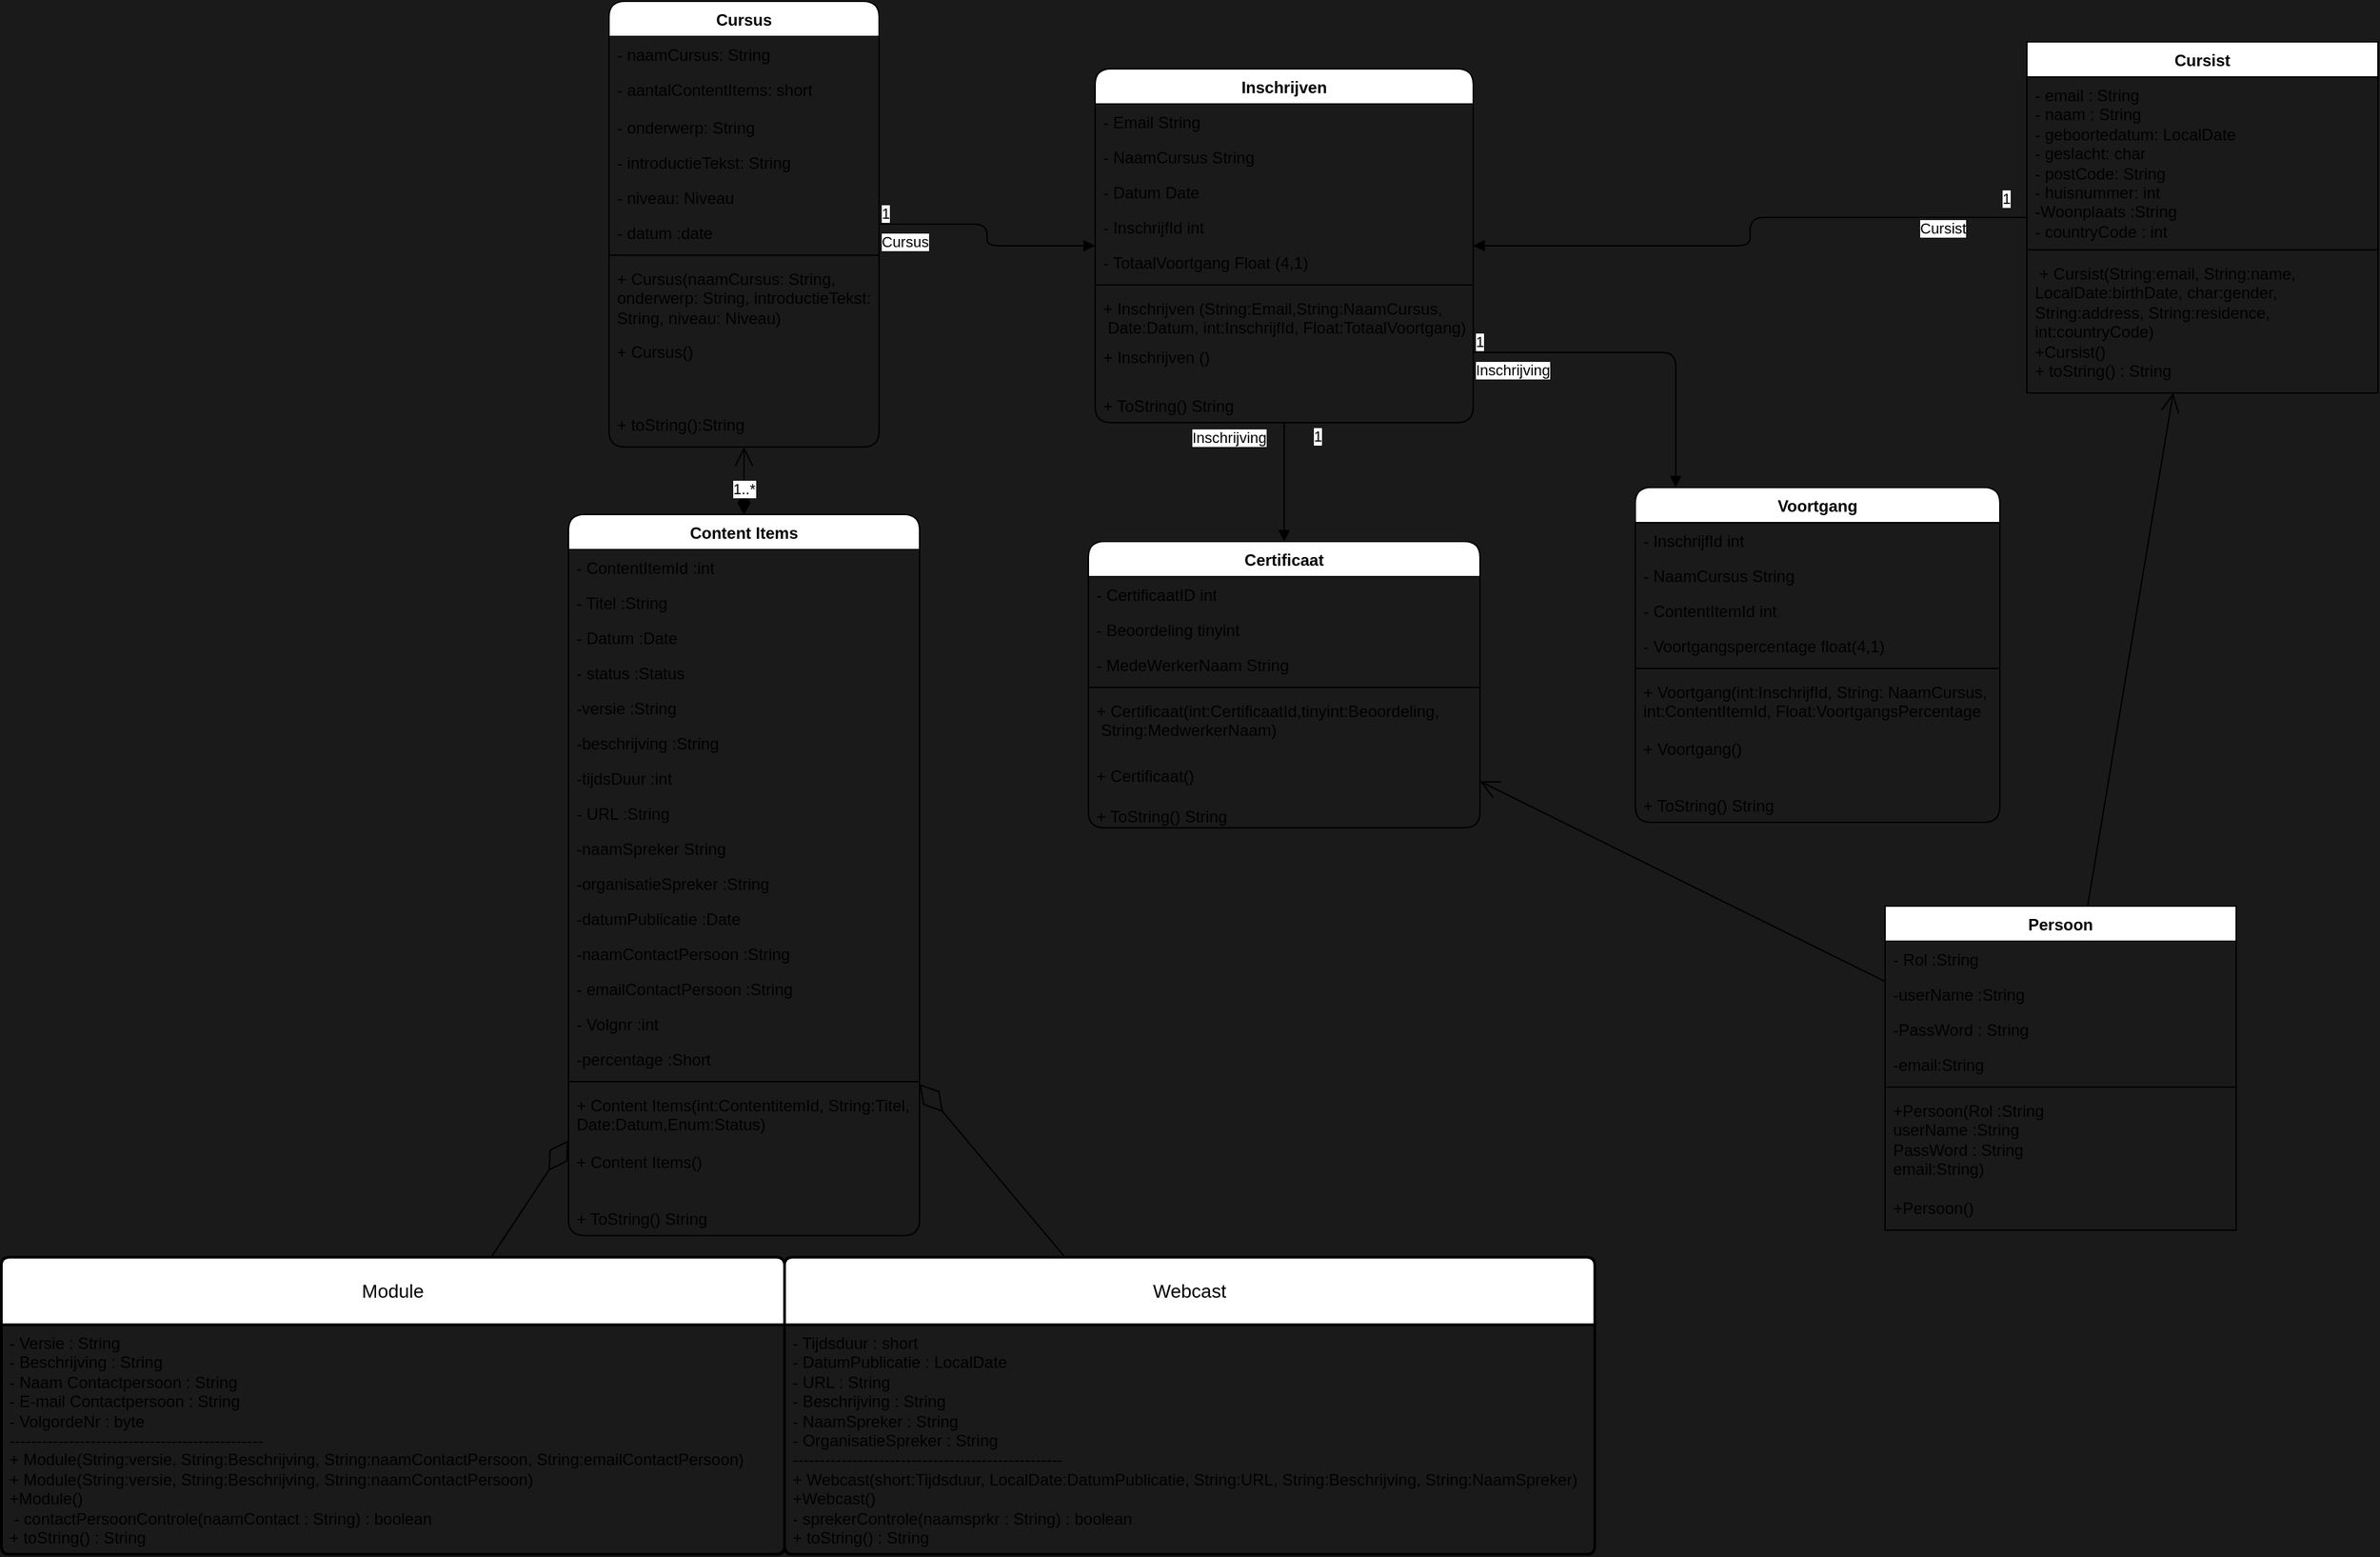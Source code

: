 <mxfile version="22.1.16" type="device">
  <diagram name="Page-1" id="VRsa5ym9e6WJD6NFvYHD">
    <mxGraphModel dx="1596" dy="835" grid="1" gridSize="10" guides="1" tooltips="1" connect="1" arrows="1" fold="1" page="1" pageScale="1" pageWidth="850" pageHeight="1100" background="#1A1A1A" math="0" shadow="0">
      <root>
        <mxCell id="0" />
        <mxCell id="1" parent="0" />
        <mxCell id="bp6tyIvhFMyHstw4IXa1-1" value="Certificaat" style="swimlane;fontStyle=1;align=center;verticalAlign=top;childLayout=stackLayout;horizontal=1;startSize=26;horizontalStack=0;resizeParent=1;resizeParentMax=0;resizeLast=0;collapsible=1;marginBottom=0;whiteSpace=wrap;html=1;rounded=1;" parent="1" vertex="1">
          <mxGeometry x="555" y="400" width="290" height="212" as="geometry" />
        </mxCell>
        <mxCell id="bp6tyIvhFMyHstw4IXa1-2" value="- CertificaatID int" style="text;strokeColor=none;fillColor=none;align=left;verticalAlign=top;spacingLeft=4;spacingRight=4;overflow=hidden;rotatable=0;points=[[0,0.5],[1,0.5]];portConstraint=eastwest;whiteSpace=wrap;html=1;rounded=1;" parent="bp6tyIvhFMyHstw4IXa1-1" vertex="1">
          <mxGeometry y="26" width="290" height="26" as="geometry" />
        </mxCell>
        <mxCell id="bp6tyIvhFMyHstw4IXa1-5" value="- Beoordeling tinyint" style="text;strokeColor=none;fillColor=none;align=left;verticalAlign=top;spacingLeft=4;spacingRight=4;overflow=hidden;rotatable=0;points=[[0,0.5],[1,0.5]];portConstraint=eastwest;whiteSpace=wrap;html=1;rounded=1;" parent="bp6tyIvhFMyHstw4IXa1-1" vertex="1">
          <mxGeometry y="52" width="290" height="26" as="geometry" />
        </mxCell>
        <mxCell id="bp6tyIvhFMyHstw4IXa1-6" value="- MedeWerkerNaam String" style="text;strokeColor=none;fillColor=none;align=left;verticalAlign=top;spacingLeft=4;spacingRight=4;overflow=hidden;rotatable=0;points=[[0,0.5],[1,0.5]];portConstraint=eastwest;whiteSpace=wrap;html=1;rounded=1;" parent="bp6tyIvhFMyHstw4IXa1-1" vertex="1">
          <mxGeometry y="78" width="290" height="26" as="geometry" />
        </mxCell>
        <mxCell id="bp6tyIvhFMyHstw4IXa1-3" value="" style="line;strokeWidth=1;fillColor=none;align=left;verticalAlign=middle;spacingTop=-1;spacingLeft=3;spacingRight=3;rotatable=0;labelPosition=right;points=[];portConstraint=eastwest;strokeColor=inherit;rounded=1;" parent="bp6tyIvhFMyHstw4IXa1-1" vertex="1">
          <mxGeometry y="104" width="290" height="8" as="geometry" />
        </mxCell>
        <mxCell id="bp6tyIvhFMyHstw4IXa1-4" value="+ Certificaat(int:CertificaatId,tinyint:Beoordeling,&lt;br&gt;&amp;nbsp;String:MedwerkerNaam)" style="text;strokeColor=none;fillColor=none;align=left;verticalAlign=top;spacingLeft=4;spacingRight=4;overflow=hidden;rotatable=0;points=[[0,0.5],[1,0.5]];portConstraint=eastwest;whiteSpace=wrap;html=1;rounded=1;" parent="bp6tyIvhFMyHstw4IXa1-1" vertex="1">
          <mxGeometry y="112" width="290" height="48" as="geometry" />
        </mxCell>
        <mxCell id="kV4i_XiHZv2HFWejMf4_-19" value="+ Certificaat()" style="text;strokeColor=none;fillColor=none;align=left;verticalAlign=top;spacingLeft=4;spacingRight=4;overflow=hidden;rotatable=0;points=[[0,0.5],[1,0.5]];portConstraint=eastwest;whiteSpace=wrap;html=1;rounded=1;" vertex="1" parent="bp6tyIvhFMyHstw4IXa1-1">
          <mxGeometry y="160" width="290" height="30" as="geometry" />
        </mxCell>
        <mxCell id="bp6tyIvhFMyHstw4IXa1-8" value="+ ToString() String" style="text;strokeColor=none;fillColor=none;align=left;verticalAlign=top;spacingLeft=4;spacingRight=4;overflow=hidden;rotatable=0;points=[[0,0.5],[1,0.5]];portConstraint=eastwest;whiteSpace=wrap;html=1;rounded=1;" parent="bp6tyIvhFMyHstw4IXa1-1" vertex="1">
          <mxGeometry y="190" width="290" height="22" as="geometry" />
        </mxCell>
        <mxCell id="bp6tyIvhFMyHstw4IXa1-9" value="Inschrijven" style="swimlane;fontStyle=1;align=center;verticalAlign=top;childLayout=stackLayout;horizontal=1;startSize=26;horizontalStack=0;resizeParent=1;resizeParentMax=0;resizeLast=0;collapsible=1;marginBottom=0;whiteSpace=wrap;html=1;rounded=1;" parent="1" vertex="1">
          <mxGeometry x="560" y="50" width="280" height="262" as="geometry" />
        </mxCell>
        <mxCell id="bp6tyIvhFMyHstw4IXa1-10" value="- Email String" style="text;strokeColor=none;fillColor=none;align=left;verticalAlign=top;spacingLeft=4;spacingRight=4;overflow=hidden;rotatable=0;points=[[0,0.5],[1,0.5]];portConstraint=eastwest;whiteSpace=wrap;html=1;rounded=1;" parent="bp6tyIvhFMyHstw4IXa1-9" vertex="1">
          <mxGeometry y="26" width="280" height="26" as="geometry" />
        </mxCell>
        <mxCell id="bp6tyIvhFMyHstw4IXa1-13" value="- NaamCursus String" style="text;strokeColor=none;fillColor=none;align=left;verticalAlign=top;spacingLeft=4;spacingRight=4;overflow=hidden;rotatable=0;points=[[0,0.5],[1,0.5]];portConstraint=eastwest;whiteSpace=wrap;html=1;rounded=1;" parent="bp6tyIvhFMyHstw4IXa1-9" vertex="1">
          <mxGeometry y="52" width="280" height="26" as="geometry" />
        </mxCell>
        <mxCell id="bp6tyIvhFMyHstw4IXa1-14" value="- Datum Date" style="text;strokeColor=none;fillColor=none;align=left;verticalAlign=top;spacingLeft=4;spacingRight=4;overflow=hidden;rotatable=0;points=[[0,0.5],[1,0.5]];portConstraint=eastwest;whiteSpace=wrap;html=1;rounded=1;" parent="bp6tyIvhFMyHstw4IXa1-9" vertex="1">
          <mxGeometry y="78" width="280" height="26" as="geometry" />
        </mxCell>
        <mxCell id="bp6tyIvhFMyHstw4IXa1-15" value="- InschrijfId int&amp;nbsp;" style="text;strokeColor=none;fillColor=none;align=left;verticalAlign=top;spacingLeft=4;spacingRight=4;overflow=hidden;rotatable=0;points=[[0,0.5],[1,0.5]];portConstraint=eastwest;whiteSpace=wrap;html=1;rounded=1;" parent="bp6tyIvhFMyHstw4IXa1-9" vertex="1">
          <mxGeometry y="104" width="280" height="26" as="geometry" />
        </mxCell>
        <mxCell id="bp6tyIvhFMyHstw4IXa1-16" value="- TotaalVoortgang Float (4,1)" style="text;strokeColor=none;fillColor=none;align=left;verticalAlign=top;spacingLeft=4;spacingRight=4;overflow=hidden;rotatable=0;points=[[0,0.5],[1,0.5]];portConstraint=eastwest;whiteSpace=wrap;html=1;rounded=1;" parent="bp6tyIvhFMyHstw4IXa1-9" vertex="1">
          <mxGeometry y="130" width="280" height="26" as="geometry" />
        </mxCell>
        <mxCell id="bp6tyIvhFMyHstw4IXa1-11" value="" style="line;strokeWidth=1;fillColor=none;align=left;verticalAlign=middle;spacingTop=-1;spacingLeft=3;spacingRight=3;rotatable=0;labelPosition=right;points=[];portConstraint=eastwest;strokeColor=inherit;rounded=1;" parent="bp6tyIvhFMyHstw4IXa1-9" vertex="1">
          <mxGeometry y="156" width="280" height="8" as="geometry" />
        </mxCell>
        <mxCell id="bp6tyIvhFMyHstw4IXa1-12" value="+ Inschrijven (String:Email,String:NaamCursus,&lt;br&gt;&amp;nbsp;Date:Datum, int:InschrijfId, Float:TotaalVoortgang)" style="text;strokeColor=none;fillColor=none;align=left;verticalAlign=top;spacingLeft=4;spacingRight=4;overflow=hidden;rotatable=0;points=[[0,0.5],[1,0.5]];portConstraint=eastwest;whiteSpace=wrap;html=1;rounded=1;" parent="bp6tyIvhFMyHstw4IXa1-9" vertex="1">
          <mxGeometry y="164" width="280" height="36" as="geometry" />
        </mxCell>
        <mxCell id="kV4i_XiHZv2HFWejMf4_-16" value="+ Inschrijven ()" style="text;strokeColor=none;fillColor=none;align=left;verticalAlign=top;spacingLeft=4;spacingRight=4;overflow=hidden;rotatable=0;points=[[0,0.5],[1,0.5]];portConstraint=eastwest;whiteSpace=wrap;html=1;rounded=1;" vertex="1" parent="bp6tyIvhFMyHstw4IXa1-9">
          <mxGeometry y="200" width="280" height="36" as="geometry" />
        </mxCell>
        <mxCell id="bp6tyIvhFMyHstw4IXa1-18" value="+ ToString() String" style="text;strokeColor=none;fillColor=none;align=left;verticalAlign=top;spacingLeft=4;spacingRight=4;overflow=hidden;rotatable=0;points=[[0,0.5],[1,0.5]];portConstraint=eastwest;whiteSpace=wrap;html=1;rounded=1;" parent="bp6tyIvhFMyHstw4IXa1-9" vertex="1">
          <mxGeometry y="236" width="280" height="26" as="geometry" />
        </mxCell>
        <mxCell id="bp6tyIvhFMyHstw4IXa1-20" value="Voortgang" style="swimlane;fontStyle=1;align=center;verticalAlign=top;childLayout=stackLayout;horizontal=1;startSize=26;horizontalStack=0;resizeParent=1;resizeParentMax=0;resizeLast=0;collapsible=1;marginBottom=0;whiteSpace=wrap;html=1;rounded=1;" parent="1" vertex="1">
          <mxGeometry x="960" y="360" width="270" height="248" as="geometry" />
        </mxCell>
        <mxCell id="bp6tyIvhFMyHstw4IXa1-21" value="- InschrijfId int" style="text;strokeColor=none;fillColor=none;align=left;verticalAlign=top;spacingLeft=4;spacingRight=4;overflow=hidden;rotatable=0;points=[[0,0.5],[1,0.5]];portConstraint=eastwest;whiteSpace=wrap;html=1;rounded=1;" parent="bp6tyIvhFMyHstw4IXa1-20" vertex="1">
          <mxGeometry y="26" width="270" height="26" as="geometry" />
        </mxCell>
        <mxCell id="bp6tyIvhFMyHstw4IXa1-24" value="- NaamCursus String" style="text;strokeColor=none;fillColor=none;align=left;verticalAlign=top;spacingLeft=4;spacingRight=4;overflow=hidden;rotatable=0;points=[[0,0.5],[1,0.5]];portConstraint=eastwest;whiteSpace=wrap;html=1;rounded=1;" parent="bp6tyIvhFMyHstw4IXa1-20" vertex="1">
          <mxGeometry y="52" width="270" height="26" as="geometry" />
        </mxCell>
        <mxCell id="bp6tyIvhFMyHstw4IXa1-25" value="- ContentItemId int" style="text;strokeColor=none;fillColor=none;align=left;verticalAlign=top;spacingLeft=4;spacingRight=4;overflow=hidden;rotatable=0;points=[[0,0.5],[1,0.5]];portConstraint=eastwest;whiteSpace=wrap;html=1;rounded=1;" parent="bp6tyIvhFMyHstw4IXa1-20" vertex="1">
          <mxGeometry y="78" width="270" height="26" as="geometry" />
        </mxCell>
        <mxCell id="bp6tyIvhFMyHstw4IXa1-26" value="- Voortgangspercentage float(4,1)" style="text;strokeColor=none;fillColor=none;align=left;verticalAlign=top;spacingLeft=4;spacingRight=4;overflow=hidden;rotatable=0;points=[[0,0.5],[1,0.5]];portConstraint=eastwest;whiteSpace=wrap;html=1;rounded=1;" parent="bp6tyIvhFMyHstw4IXa1-20" vertex="1">
          <mxGeometry y="104" width="270" height="26" as="geometry" />
        </mxCell>
        <mxCell id="bp6tyIvhFMyHstw4IXa1-22" value="" style="line;strokeWidth=1;fillColor=none;align=left;verticalAlign=middle;spacingTop=-1;spacingLeft=3;spacingRight=3;rotatable=0;labelPosition=right;points=[];portConstraint=eastwest;strokeColor=inherit;rounded=1;" parent="bp6tyIvhFMyHstw4IXa1-20" vertex="1">
          <mxGeometry y="130" width="270" height="8" as="geometry" />
        </mxCell>
        <mxCell id="bp6tyIvhFMyHstw4IXa1-23" value="+ Voortgang(int:InschrijfId, String: NaamCursus, int:ContentItemId, Float:VoortgangsPercentage" style="text;strokeColor=none;fillColor=none;align=left;verticalAlign=top;spacingLeft=4;spacingRight=4;overflow=hidden;rotatable=0;points=[[0,0.5],[1,0.5]];portConstraint=eastwest;whiteSpace=wrap;html=1;rounded=1;" parent="bp6tyIvhFMyHstw4IXa1-20" vertex="1">
          <mxGeometry y="138" width="270" height="42" as="geometry" />
        </mxCell>
        <mxCell id="kV4i_XiHZv2HFWejMf4_-36" value="+ Voortgang()" style="text;strokeColor=none;fillColor=none;align=left;verticalAlign=top;spacingLeft=4;spacingRight=4;overflow=hidden;rotatable=0;points=[[0,0.5],[1,0.5]];portConstraint=eastwest;whiteSpace=wrap;html=1;rounded=1;" vertex="1" parent="bp6tyIvhFMyHstw4IXa1-20">
          <mxGeometry y="180" width="270" height="42" as="geometry" />
        </mxCell>
        <mxCell id="bp6tyIvhFMyHstw4IXa1-27" value="+ ToString() String" style="text;strokeColor=none;fillColor=none;align=left;verticalAlign=top;spacingLeft=4;spacingRight=4;overflow=hidden;rotatable=0;points=[[0,0.5],[1,0.5]];portConstraint=eastwest;whiteSpace=wrap;html=1;rounded=1;" parent="bp6tyIvhFMyHstw4IXa1-20" vertex="1">
          <mxGeometry y="222" width="270" height="26" as="geometry" />
        </mxCell>
        <mxCell id="q3eAp9yXfM5Ob2Twd-14-4" value="Module" style="swimlane;childLayout=stackLayout;horizontal=1;startSize=50;horizontalStack=0;rounded=1;fontSize=14;fontStyle=0;strokeWidth=2;resizeParent=0;resizeLast=1;shadow=0;align=center;arcSize=4;whiteSpace=wrap;html=1;" parent="1" vertex="1">
          <mxGeometry x="-250" y="930" width="580" height="220" as="geometry" />
        </mxCell>
        <mxCell id="q3eAp9yXfM5Ob2Twd-14-5" value="- Versie : String&lt;br&gt;- Beschrijving : String&lt;br&gt;- Naam Contactpersoon : String&lt;br&gt;- E-mail Contactpersoon : String&lt;br&gt;- VolgordeNr : byte&amp;nbsp;&lt;br&gt;-----------------------------------------------&lt;br&gt;+ Module(String:versie, String:Beschrijving, String:naamContactPersoon, String:emailContactPersoon)&lt;br&gt;+ Module(String:versie, String:Beschrijving, String:naamContactPersoon)&lt;br&gt;+Module()&lt;br style=&quot;border-color: var(--border-color);&quot;&gt;&amp;nbsp;- contactPersoonControle(naamContact : String) : boolean&lt;br&gt;+ toString() : String" style="align=left;strokeColor=none;fillColor=none;spacingLeft=4;fontSize=12;verticalAlign=top;resizable=0;rotatable=0;part=1;html=1;rounded=1;" parent="q3eAp9yXfM5Ob2Twd-14-4" vertex="1">
          <mxGeometry y="50" width="580" height="170" as="geometry" />
        </mxCell>
        <mxCell id="q3eAp9yXfM5Ob2Twd-14-6" value="Webcast" style="swimlane;childLayout=stackLayout;horizontal=1;startSize=50;horizontalStack=0;rounded=1;fontSize=14;fontStyle=0;strokeWidth=2;resizeParent=0;resizeLast=1;shadow=0;dashed=0;align=center;arcSize=4;whiteSpace=wrap;html=1;" parent="1" vertex="1">
          <mxGeometry x="330" y="930" width="600" height="220" as="geometry" />
        </mxCell>
        <mxCell id="q3eAp9yXfM5Ob2Twd-14-7" value="- Tijdsduur : short&lt;br&gt;- DatumPublicatie : LocalDate&lt;br&gt;- URL : String&lt;br&gt;- Beschrijving : String&lt;br&gt;- NaamSpreker : String&lt;br&gt;- OrganisatieSpreker : String&lt;br&gt;--------------------------------------------------&lt;br&gt;+ Webcast(short:Tijdsduur, LocalDate:DatumPublicatie, String:URL, String:Beschrijving, String:NaamSpreker)&lt;br&gt;+Webcast()&lt;br&gt;- sprekerControle(naamsprkr : String) : boolean&lt;br&gt;+ toString() : String" style="align=left;strokeColor=none;fillColor=none;spacingLeft=4;fontSize=12;verticalAlign=top;resizable=0;rotatable=0;part=1;html=1;rounded=1;" parent="q3eAp9yXfM5Ob2Twd-14-6" vertex="1">
          <mxGeometry y="50" width="600" height="170" as="geometry" />
        </mxCell>
        <mxCell id="q3eAp9yXfM5Ob2Twd-14-8" value="Cursus" style="swimlane;fontStyle=1;align=center;verticalAlign=top;childLayout=stackLayout;horizontal=1;startSize=26;horizontalStack=0;resizeParent=1;resizeParentMax=0;resizeLast=0;collapsible=1;marginBottom=0;whiteSpace=wrap;html=1;rounded=1;" parent="1" vertex="1">
          <mxGeometry x="200" width="200" height="330" as="geometry" />
        </mxCell>
        <mxCell id="q3eAp9yXfM5Ob2Twd-14-9" value="- naamCursus: String" style="text;strokeColor=none;fillColor=none;align=left;verticalAlign=top;spacingLeft=4;spacingRight=4;overflow=hidden;rotatable=0;points=[[0,0.5],[1,0.5]];portConstraint=eastwest;whiteSpace=wrap;html=1;rounded=1;" parent="q3eAp9yXfM5Ob2Twd-14-8" vertex="1">
          <mxGeometry y="26" width="200" height="26" as="geometry" />
        </mxCell>
        <mxCell id="q3eAp9yXfM5Ob2Twd-14-10" value="- aantalContentItems: short" style="text;strokeColor=none;fillColor=none;align=left;verticalAlign=top;spacingLeft=4;spacingRight=4;overflow=hidden;rotatable=0;points=[[0,0.5],[1,0.5]];portConstraint=eastwest;whiteSpace=wrap;html=1;rounded=1;" parent="q3eAp9yXfM5Ob2Twd-14-8" vertex="1">
          <mxGeometry y="52" width="200" height="28" as="geometry" />
        </mxCell>
        <mxCell id="q3eAp9yXfM5Ob2Twd-14-11" value="- onderwerp: String" style="text;strokeColor=none;fillColor=none;align=left;verticalAlign=top;spacingLeft=4;spacingRight=4;overflow=hidden;rotatable=0;points=[[0,0.5],[1,0.5]];portConstraint=eastwest;whiteSpace=wrap;html=1;rounded=1;" parent="q3eAp9yXfM5Ob2Twd-14-8" vertex="1">
          <mxGeometry y="80" width="200" height="26" as="geometry" />
        </mxCell>
        <mxCell id="q3eAp9yXfM5Ob2Twd-14-12" value="- introductieTekst: String" style="text;strokeColor=none;fillColor=none;align=left;verticalAlign=top;spacingLeft=4;spacingRight=4;overflow=hidden;rotatable=0;points=[[0,0.5],[1,0.5]];portConstraint=eastwest;whiteSpace=wrap;html=1;rounded=1;" parent="q3eAp9yXfM5Ob2Twd-14-8" vertex="1">
          <mxGeometry y="106" width="200" height="26" as="geometry" />
        </mxCell>
        <mxCell id="q3eAp9yXfM5Ob2Twd-14-13" value="- niveau: Niveau" style="text;strokeColor=none;fillColor=none;align=left;verticalAlign=top;spacingLeft=4;spacingRight=4;overflow=hidden;rotatable=0;points=[[0,0.5],[1,0.5]];portConstraint=eastwest;whiteSpace=wrap;html=1;rounded=1;" parent="q3eAp9yXfM5Ob2Twd-14-8" vertex="1">
          <mxGeometry y="132" width="200" height="26" as="geometry" />
        </mxCell>
        <mxCell id="kV4i_XiHZv2HFWejMf4_-26" value="- datum :date" style="text;strokeColor=none;fillColor=none;align=left;verticalAlign=top;spacingLeft=4;spacingRight=4;overflow=hidden;rotatable=0;points=[[0,0.5],[1,0.5]];portConstraint=eastwest;whiteSpace=wrap;html=1;rounded=1;" vertex="1" parent="q3eAp9yXfM5Ob2Twd-14-8">
          <mxGeometry y="158" width="200" height="26" as="geometry" />
        </mxCell>
        <mxCell id="q3eAp9yXfM5Ob2Twd-14-14" value="" style="line;strokeWidth=1;fillColor=none;align=left;verticalAlign=middle;spacingTop=-1;spacingLeft=3;spacingRight=3;rotatable=0;labelPosition=right;points=[];portConstraint=eastwest;strokeColor=inherit;rounded=1;" parent="q3eAp9yXfM5Ob2Twd-14-8" vertex="1">
          <mxGeometry y="184" width="200" height="8" as="geometry" />
        </mxCell>
        <mxCell id="q3eAp9yXfM5Ob2Twd-14-15" value="+ Cursus(naamCursus: String, onderwerp: String, introductieTekst: String, niveau: Niveau)" style="text;strokeColor=none;fillColor=none;align=left;verticalAlign=top;spacingLeft=4;spacingRight=4;overflow=hidden;rotatable=0;points=[[0,0.5],[1,0.5]];portConstraint=eastwest;whiteSpace=wrap;html=1;rounded=1;" parent="q3eAp9yXfM5Ob2Twd-14-8" vertex="1">
          <mxGeometry y="192" width="200" height="54" as="geometry" />
        </mxCell>
        <mxCell id="kV4i_XiHZv2HFWejMf4_-27" value="+ Cursus()" style="text;strokeColor=none;fillColor=none;align=left;verticalAlign=top;spacingLeft=4;spacingRight=4;overflow=hidden;rotatable=0;points=[[0,0.5],[1,0.5]];portConstraint=eastwest;whiteSpace=wrap;html=1;rounded=1;" vertex="1" parent="q3eAp9yXfM5Ob2Twd-14-8">
          <mxGeometry y="246" width="200" height="54" as="geometry" />
        </mxCell>
        <mxCell id="q3eAp9yXfM5Ob2Twd-14-16" value="+ toString():String" style="text;strokeColor=none;fillColor=none;align=left;verticalAlign=top;spacingLeft=4;spacingRight=4;overflow=hidden;rotatable=0;points=[[0,0.5],[1,0.5]];portConstraint=eastwest;whiteSpace=wrap;html=1;rounded=1;" parent="q3eAp9yXfM5Ob2Twd-14-8" vertex="1">
          <mxGeometry y="300" width="200" height="30" as="geometry" />
        </mxCell>
        <mxCell id="q3eAp9yXfM5Ob2Twd-14-17" value="Content Items" style="swimlane;fontStyle=1;align=center;verticalAlign=top;childLayout=stackLayout;horizontal=1;startSize=26;horizontalStack=0;resizeParent=1;resizeParentMax=0;resizeLast=0;collapsible=1;marginBottom=0;whiteSpace=wrap;html=1;rounded=1;" parent="1" vertex="1">
          <mxGeometry x="170" y="380" width="260" height="534" as="geometry" />
        </mxCell>
        <mxCell id="q3eAp9yXfM5Ob2Twd-14-18" value="- ContentItemId :int" style="text;strokeColor=none;fillColor=none;align=left;verticalAlign=top;spacingLeft=4;spacingRight=4;overflow=hidden;rotatable=0;points=[[0,0.5],[1,0.5]];portConstraint=eastwest;whiteSpace=wrap;html=1;rounded=1;" parent="q3eAp9yXfM5Ob2Twd-14-17" vertex="1">
          <mxGeometry y="26" width="260" height="26" as="geometry" />
        </mxCell>
        <mxCell id="q3eAp9yXfM5Ob2Twd-14-19" value="- Titel :String" style="text;strokeColor=none;fillColor=none;align=left;verticalAlign=top;spacingLeft=4;spacingRight=4;overflow=hidden;rotatable=0;points=[[0,0.5],[1,0.5]];portConstraint=eastwest;whiteSpace=wrap;html=1;rounded=1;" parent="q3eAp9yXfM5Ob2Twd-14-17" vertex="1">
          <mxGeometry y="52" width="260" height="26" as="geometry" />
        </mxCell>
        <mxCell id="q3eAp9yXfM5Ob2Twd-14-21" value="- Datum :Date" style="text;strokeColor=none;fillColor=none;align=left;verticalAlign=top;spacingLeft=4;spacingRight=4;overflow=hidden;rotatable=0;points=[[0,0.5],[1,0.5]];portConstraint=eastwest;whiteSpace=wrap;html=1;rounded=1;" parent="q3eAp9yXfM5Ob2Twd-14-17" vertex="1">
          <mxGeometry y="78" width="260" height="26" as="geometry" />
        </mxCell>
        <mxCell id="q3eAp9yXfM5Ob2Twd-14-22" value="- status :Status" style="text;strokeColor=none;fillColor=none;align=left;verticalAlign=top;spacingLeft=4;spacingRight=4;overflow=hidden;rotatable=0;points=[[0,0.5],[1,0.5]];portConstraint=eastwest;whiteSpace=wrap;html=1;rounded=1;" parent="q3eAp9yXfM5Ob2Twd-14-17" vertex="1">
          <mxGeometry y="104" width="260" height="26" as="geometry" />
        </mxCell>
        <mxCell id="kV4i_XiHZv2HFWejMf4_-4" value="-versie :String" style="text;strokeColor=none;fillColor=none;align=left;verticalAlign=top;spacingLeft=4;spacingRight=4;overflow=hidden;rotatable=0;points=[[0,0.5],[1,0.5]];portConstraint=eastwest;whiteSpace=wrap;html=1;rounded=1;" vertex="1" parent="q3eAp9yXfM5Ob2Twd-14-17">
          <mxGeometry y="130" width="260" height="26" as="geometry" />
        </mxCell>
        <mxCell id="kV4i_XiHZv2HFWejMf4_-5" value="-beschrijving :String" style="text;strokeColor=none;fillColor=none;align=left;verticalAlign=top;spacingLeft=4;spacingRight=4;overflow=hidden;rotatable=0;points=[[0,0.5],[1,0.5]];portConstraint=eastwest;whiteSpace=wrap;html=1;rounded=1;" vertex="1" parent="q3eAp9yXfM5Ob2Twd-14-17">
          <mxGeometry y="156" width="260" height="26" as="geometry" />
        </mxCell>
        <mxCell id="kV4i_XiHZv2HFWejMf4_-6" value="-tijdsDuur :int" style="text;strokeColor=none;fillColor=none;align=left;verticalAlign=top;spacingLeft=4;spacingRight=4;overflow=hidden;rotatable=0;points=[[0,0.5],[1,0.5]];portConstraint=eastwest;whiteSpace=wrap;html=1;rounded=1;" vertex="1" parent="q3eAp9yXfM5Ob2Twd-14-17">
          <mxGeometry y="182" width="260" height="26" as="geometry" />
        </mxCell>
        <mxCell id="kV4i_XiHZv2HFWejMf4_-7" value="- URL :String" style="text;strokeColor=none;fillColor=none;align=left;verticalAlign=top;spacingLeft=4;spacingRight=4;overflow=hidden;rotatable=0;points=[[0,0.5],[1,0.5]];portConstraint=eastwest;whiteSpace=wrap;html=1;rounded=1;" vertex="1" parent="q3eAp9yXfM5Ob2Twd-14-17">
          <mxGeometry y="208" width="260" height="26" as="geometry" />
        </mxCell>
        <mxCell id="kV4i_XiHZv2HFWejMf4_-8" value="-naamSpreker String" style="text;strokeColor=none;fillColor=none;align=left;verticalAlign=top;spacingLeft=4;spacingRight=4;overflow=hidden;rotatable=0;points=[[0,0.5],[1,0.5]];portConstraint=eastwest;whiteSpace=wrap;html=1;rounded=1;" vertex="1" parent="q3eAp9yXfM5Ob2Twd-14-17">
          <mxGeometry y="234" width="260" height="26" as="geometry" />
        </mxCell>
        <mxCell id="kV4i_XiHZv2HFWejMf4_-9" value="-organisatieSpreker :String" style="text;strokeColor=none;fillColor=none;align=left;verticalAlign=top;spacingLeft=4;spacingRight=4;overflow=hidden;rotatable=0;points=[[0,0.5],[1,0.5]];portConstraint=eastwest;whiteSpace=wrap;html=1;rounded=1;" vertex="1" parent="q3eAp9yXfM5Ob2Twd-14-17">
          <mxGeometry y="260" width="260" height="26" as="geometry" />
        </mxCell>
        <mxCell id="kV4i_XiHZv2HFWejMf4_-10" value="-datumPublicatie :Date" style="text;strokeColor=none;fillColor=none;align=left;verticalAlign=top;spacingLeft=4;spacingRight=4;overflow=hidden;rotatable=0;points=[[0,0.5],[1,0.5]];portConstraint=eastwest;whiteSpace=wrap;html=1;rounded=1;" vertex="1" parent="q3eAp9yXfM5Ob2Twd-14-17">
          <mxGeometry y="286" width="260" height="26" as="geometry" />
        </mxCell>
        <mxCell id="kV4i_XiHZv2HFWejMf4_-11" value="-naamContactPersoon :String" style="text;strokeColor=none;fillColor=none;align=left;verticalAlign=top;spacingLeft=4;spacingRight=4;overflow=hidden;rotatable=0;points=[[0,0.5],[1,0.5]];portConstraint=eastwest;whiteSpace=wrap;html=1;rounded=1;" vertex="1" parent="q3eAp9yXfM5Ob2Twd-14-17">
          <mxGeometry y="312" width="260" height="26" as="geometry" />
        </mxCell>
        <mxCell id="kV4i_XiHZv2HFWejMf4_-12" value="-&amp;nbsp;emailContactPersoon :String" style="text;strokeColor=none;fillColor=none;align=left;verticalAlign=top;spacingLeft=4;spacingRight=4;overflow=hidden;rotatable=0;points=[[0,0.5],[1,0.5]];portConstraint=eastwest;whiteSpace=wrap;html=1;rounded=1;" vertex="1" parent="q3eAp9yXfM5Ob2Twd-14-17">
          <mxGeometry y="338" width="260" height="26" as="geometry" />
        </mxCell>
        <mxCell id="kV4i_XiHZv2HFWejMf4_-13" value="- Volgnr :int" style="text;strokeColor=none;fillColor=none;align=left;verticalAlign=top;spacingLeft=4;spacingRight=4;overflow=hidden;rotatable=0;points=[[0,0.5],[1,0.5]];portConstraint=eastwest;whiteSpace=wrap;html=1;rounded=1;" vertex="1" parent="q3eAp9yXfM5Ob2Twd-14-17">
          <mxGeometry y="364" width="260" height="26" as="geometry" />
        </mxCell>
        <mxCell id="kV4i_XiHZv2HFWejMf4_-14" value="-percentage :Short" style="text;strokeColor=none;fillColor=none;align=left;verticalAlign=top;spacingLeft=4;spacingRight=4;overflow=hidden;rotatable=0;points=[[0,0.5],[1,0.5]];portConstraint=eastwest;whiteSpace=wrap;html=1;rounded=1;" vertex="1" parent="q3eAp9yXfM5Ob2Twd-14-17">
          <mxGeometry y="390" width="260" height="26" as="geometry" />
        </mxCell>
        <mxCell id="q3eAp9yXfM5Ob2Twd-14-23" value="" style="line;strokeWidth=1;fillColor=none;align=left;verticalAlign=middle;spacingTop=-1;spacingLeft=3;spacingRight=3;rotatable=0;labelPosition=right;points=[];portConstraint=eastwest;strokeColor=inherit;rounded=1;" parent="q3eAp9yXfM5Ob2Twd-14-17" vertex="1">
          <mxGeometry y="416" width="260" height="8" as="geometry" />
        </mxCell>
        <mxCell id="q3eAp9yXfM5Ob2Twd-14-24" value="+ Content Items(int:ContentitemId, String:Titel,&lt;br&gt;Date:Datum,Enum:Status)" style="text;strokeColor=none;fillColor=none;align=left;verticalAlign=top;spacingLeft=4;spacingRight=4;overflow=hidden;rotatable=0;points=[[0,0.5],[1,0.5]];portConstraint=eastwest;whiteSpace=wrap;html=1;rounded=1;" parent="q3eAp9yXfM5Ob2Twd-14-17" vertex="1">
          <mxGeometry y="424" width="260" height="42" as="geometry" />
        </mxCell>
        <mxCell id="kV4i_XiHZv2HFWejMf4_-15" value="+ Content Items()" style="text;strokeColor=none;fillColor=none;align=left;verticalAlign=top;spacingLeft=4;spacingRight=4;overflow=hidden;rotatable=0;points=[[0,0.5],[1,0.5]];portConstraint=eastwest;whiteSpace=wrap;html=1;rounded=1;" vertex="1" parent="q3eAp9yXfM5Ob2Twd-14-17">
          <mxGeometry y="466" width="260" height="42" as="geometry" />
        </mxCell>
        <mxCell id="q3eAp9yXfM5Ob2Twd-14-26" value="+ ToString() String" style="text;strokeColor=none;fillColor=none;align=left;verticalAlign=top;spacingLeft=4;spacingRight=4;overflow=hidden;rotatable=0;points=[[0,0.5],[1,0.5]];portConstraint=eastwest;whiteSpace=wrap;html=1;rounded=1;" parent="q3eAp9yXfM5Ob2Twd-14-17" vertex="1">
          <mxGeometry y="508" width="260" height="26" as="geometry" />
        </mxCell>
        <mxCell id="q3eAp9yXfM5Ob2Twd-14-33" value="Cursus" style="endArrow=block;endFill=1;html=1;edgeStyle=orthogonalEdgeStyle;align=left;verticalAlign=top;rounded=1;" parent="1" source="q3eAp9yXfM5Ob2Twd-14-8" target="bp6tyIvhFMyHstw4IXa1-9" edge="1">
          <mxGeometry x="-1" relative="1" as="geometry">
            <mxPoint x="400" y="175.76" as="sourcePoint" />
            <mxPoint x="560" y="175.76" as="targetPoint" />
          </mxGeometry>
        </mxCell>
        <mxCell id="q3eAp9yXfM5Ob2Twd-14-34" value="1" style="edgeLabel;resizable=0;html=1;align=left;verticalAlign=bottom;rounded=1;" parent="q3eAp9yXfM5Ob2Twd-14-33" connectable="0" vertex="1">
          <mxGeometry x="-1" relative="1" as="geometry" />
        </mxCell>
        <mxCell id="q3eAp9yXfM5Ob2Twd-14-35" value="Cursist" style="endArrow=block;endFill=1;html=1;edgeStyle=orthogonalEdgeStyle;align=left;verticalAlign=top;rounded=1;" parent="1" source="kV4i_XiHZv2HFWejMf4_-20" target="bp6tyIvhFMyHstw4IXa1-9" edge="1">
          <mxGeometry x="-0.621" y="-5" relative="1" as="geometry">
            <mxPoint x="1220" y="165" as="sourcePoint" />
            <mxPoint x="1060" y="250" as="targetPoint" />
            <mxPoint as="offset" />
          </mxGeometry>
        </mxCell>
        <mxCell id="q3eAp9yXfM5Ob2Twd-14-36" value="1" style="edgeLabel;resizable=0;html=1;align=left;verticalAlign=bottom;rounded=1;" parent="q3eAp9yXfM5Ob2Twd-14-35" connectable="0" vertex="1">
          <mxGeometry x="-1" relative="1" as="geometry">
            <mxPoint x="-20" y="-6" as="offset" />
          </mxGeometry>
        </mxCell>
        <mxCell id="q3eAp9yXfM5Ob2Twd-14-37" value="Inschrijving" style="endArrow=block;endFill=1;html=1;edgeStyle=orthogonalEdgeStyle;align=left;verticalAlign=top;rounded=1;" parent="1" source="bp6tyIvhFMyHstw4IXa1-9" target="bp6tyIvhFMyHstw4IXa1-1" edge="1">
          <mxGeometry x="-1" y="-70" relative="1" as="geometry">
            <mxPoint x="570" y="390" as="sourcePoint" />
            <mxPoint x="730" y="390" as="targetPoint" />
            <mxPoint y="-2" as="offset" />
          </mxGeometry>
        </mxCell>
        <mxCell id="q3eAp9yXfM5Ob2Twd-14-38" value="1" style="edgeLabel;resizable=0;html=1;align=left;verticalAlign=bottom;rounded=1;" parent="q3eAp9yXfM5Ob2Twd-14-37" connectable="0" vertex="1">
          <mxGeometry x="-1" relative="1" as="geometry">
            <mxPoint x="20" y="18" as="offset" />
          </mxGeometry>
        </mxCell>
        <mxCell id="q3eAp9yXfM5Ob2Twd-14-39" value="Inschrijving" style="endArrow=block;endFill=1;html=1;edgeStyle=orthogonalEdgeStyle;align=left;verticalAlign=top;rounded=1;" parent="1" source="bp6tyIvhFMyHstw4IXa1-9" target="bp6tyIvhFMyHstw4IXa1-20" edge="1">
          <mxGeometry x="-1" relative="1" as="geometry">
            <mxPoint x="900" y="390" as="sourcePoint" />
            <mxPoint x="1060" y="390" as="targetPoint" />
            <Array as="points">
              <mxPoint x="990" y="260" />
            </Array>
          </mxGeometry>
        </mxCell>
        <mxCell id="q3eAp9yXfM5Ob2Twd-14-40" value="1" style="edgeLabel;resizable=0;html=1;align=left;verticalAlign=bottom;rounded=1;" parent="q3eAp9yXfM5Ob2Twd-14-39" connectable="0" vertex="1">
          <mxGeometry x="-1" relative="1" as="geometry" />
        </mxCell>
        <mxCell id="kV4i_XiHZv2HFWejMf4_-1" value="" style="endArrow=diamondThin;endFill=0;endSize=24;html=1;rounded=0;" edge="1" parent="1" source="q3eAp9yXfM5Ob2Twd-14-4" target="q3eAp9yXfM5Ob2Twd-14-17">
          <mxGeometry width="160" relative="1" as="geometry">
            <mxPoint x="390" y="720" as="sourcePoint" />
            <mxPoint x="550" y="720" as="targetPoint" />
          </mxGeometry>
        </mxCell>
        <mxCell id="kV4i_XiHZv2HFWejMf4_-2" value="" style="endArrow=diamondThin;endFill=0;endSize=24;html=1;rounded=0;" edge="1" parent="1" source="q3eAp9yXfM5Ob2Twd-14-6" target="q3eAp9yXfM5Ob2Twd-14-17">
          <mxGeometry width="160" relative="1" as="geometry">
            <mxPoint x="510" y="748" as="sourcePoint" />
            <mxPoint x="510" y="670" as="targetPoint" />
          </mxGeometry>
        </mxCell>
        <mxCell id="kV4i_XiHZv2HFWejMf4_-3" value="1..*" style="endArrow=open;html=1;endSize=12;startArrow=diamondThin;startSize=14;startFill=1;edgeStyle=orthogonalEdgeStyle;align=left;verticalAlign=bottom;rounded=0;" edge="1" parent="1" source="q3eAp9yXfM5Ob2Twd-14-17" target="q3eAp9yXfM5Ob2Twd-14-8">
          <mxGeometry x="-0.6" y="10" relative="1" as="geometry">
            <mxPoint x="380" y="340" as="sourcePoint" />
            <mxPoint x="380" y="410" as="targetPoint" />
            <mxPoint as="offset" />
          </mxGeometry>
        </mxCell>
        <mxCell id="kV4i_XiHZv2HFWejMf4_-20" value="Cursist" style="swimlane;fontStyle=1;align=center;verticalAlign=top;childLayout=stackLayout;horizontal=1;startSize=26;horizontalStack=0;resizeParent=1;resizeParentMax=0;resizeLast=0;collapsible=1;marginBottom=0;whiteSpace=wrap;html=1;" vertex="1" parent="1">
          <mxGeometry x="1250" y="30" width="260" height="260" as="geometry" />
        </mxCell>
        <mxCell id="kV4i_XiHZv2HFWejMf4_-21" value="- email : String&lt;br style=&quot;&quot;&gt;&lt;span style=&quot;&quot;&gt;- naam : String&lt;/span&gt;&lt;br style=&quot;&quot;&gt;&lt;span style=&quot;&quot;&gt;- geboortedatum: LocalDate&lt;/span&gt;&lt;br style=&quot;&quot;&gt;&lt;span style=&quot;&quot;&gt;- geslacht: char&lt;/span&gt;&lt;br style=&quot;&quot;&gt;&lt;span style=&quot;&quot;&gt;- postCode: String&lt;/span&gt;&lt;br style=&quot;&quot;&gt;&lt;span style=&quot;&quot;&gt;- huisnummer: int&lt;/span&gt;&lt;br style=&quot;&quot;&gt;&lt;span style=&quot;&quot;&gt;-Woonplaats :String&lt;/span&gt;&lt;br style=&quot;&quot;&gt;&lt;span style=&quot;&quot;&gt;- countryCode : int&lt;/span&gt;" style="text;strokeColor=none;fillColor=none;align=left;verticalAlign=top;spacingLeft=4;spacingRight=4;overflow=hidden;rotatable=0;points=[[0,0.5],[1,0.5]];portConstraint=eastwest;whiteSpace=wrap;html=1;" vertex="1" parent="kV4i_XiHZv2HFWejMf4_-20">
          <mxGeometry y="26" width="260" height="124" as="geometry" />
        </mxCell>
        <mxCell id="kV4i_XiHZv2HFWejMf4_-22" value="" style="line;strokeWidth=1;fillColor=none;align=left;verticalAlign=middle;spacingTop=-1;spacingLeft=3;spacingRight=3;rotatable=0;labelPosition=right;points=[];portConstraint=eastwest;strokeColor=inherit;" vertex="1" parent="kV4i_XiHZv2HFWejMf4_-20">
          <mxGeometry y="150" width="260" height="8" as="geometry" />
        </mxCell>
        <mxCell id="kV4i_XiHZv2HFWejMf4_-23" value="&amp;nbsp;&lt;span style=&quot;&quot;&gt;+ Cursist(String:email, String:name, LocalDate:birthDate, char:gender, String:address, String:residence,&lt;/span&gt;&lt;br style=&quot;&quot;&gt;&lt;span style=&quot;&quot;&gt;int:countryCode)&lt;br&gt;&lt;/span&gt;+Cursist()&lt;br style=&quot;&quot;&gt;&lt;span style=&quot;&quot;&gt;+ toString() : String&lt;/span&gt;" style="text;strokeColor=none;fillColor=none;align=left;verticalAlign=top;spacingLeft=4;spacingRight=4;overflow=hidden;rotatable=0;points=[[0,0.5],[1,0.5]];portConstraint=eastwest;whiteSpace=wrap;html=1;" vertex="1" parent="kV4i_XiHZv2HFWejMf4_-20">
          <mxGeometry y="158" width="260" height="102" as="geometry" />
        </mxCell>
        <mxCell id="kV4i_XiHZv2HFWejMf4_-28" value="Persoon" style="swimlane;fontStyle=1;align=center;verticalAlign=top;childLayout=stackLayout;horizontal=1;startSize=26;horizontalStack=0;resizeParent=1;resizeParentMax=0;resizeLast=0;collapsible=1;marginBottom=0;whiteSpace=wrap;html=1;" vertex="1" parent="1">
          <mxGeometry x="1145" y="670" width="260" height="240" as="geometry" />
        </mxCell>
        <mxCell id="kV4i_XiHZv2HFWejMf4_-29" value="- Rol :String" style="text;strokeColor=none;fillColor=none;align=left;verticalAlign=top;spacingLeft=4;spacingRight=4;overflow=hidden;rotatable=0;points=[[0,0.5],[1,0.5]];portConstraint=eastwest;whiteSpace=wrap;html=1;" vertex="1" parent="kV4i_XiHZv2HFWejMf4_-28">
          <mxGeometry y="26" width="260" height="26" as="geometry" />
        </mxCell>
        <mxCell id="kV4i_XiHZv2HFWejMf4_-32" value="-userName :String" style="text;strokeColor=none;fillColor=none;align=left;verticalAlign=top;spacingLeft=4;spacingRight=4;overflow=hidden;rotatable=0;points=[[0,0.5],[1,0.5]];portConstraint=eastwest;whiteSpace=wrap;html=1;" vertex="1" parent="kV4i_XiHZv2HFWejMf4_-28">
          <mxGeometry y="52" width="260" height="26" as="geometry" />
        </mxCell>
        <mxCell id="kV4i_XiHZv2HFWejMf4_-33" value="-PassWord : String" style="text;strokeColor=none;fillColor=none;align=left;verticalAlign=top;spacingLeft=4;spacingRight=4;overflow=hidden;rotatable=0;points=[[0,0.5],[1,0.5]];portConstraint=eastwest;whiteSpace=wrap;html=1;" vertex="1" parent="kV4i_XiHZv2HFWejMf4_-28">
          <mxGeometry y="78" width="260" height="26" as="geometry" />
        </mxCell>
        <mxCell id="kV4i_XiHZv2HFWejMf4_-34" value="-email:String" style="text;strokeColor=none;fillColor=none;align=left;verticalAlign=top;spacingLeft=4;spacingRight=4;overflow=hidden;rotatable=0;points=[[0,0.5],[1,0.5]];portConstraint=eastwest;whiteSpace=wrap;html=1;" vertex="1" parent="kV4i_XiHZv2HFWejMf4_-28">
          <mxGeometry y="104" width="260" height="26" as="geometry" />
        </mxCell>
        <mxCell id="kV4i_XiHZv2HFWejMf4_-30" value="" style="line;strokeWidth=1;fillColor=none;align=left;verticalAlign=middle;spacingTop=-1;spacingLeft=3;spacingRight=3;rotatable=0;labelPosition=right;points=[];portConstraint=eastwest;strokeColor=inherit;" vertex="1" parent="kV4i_XiHZv2HFWejMf4_-28">
          <mxGeometry y="130" width="260" height="8" as="geometry" />
        </mxCell>
        <mxCell id="kV4i_XiHZv2HFWejMf4_-31" value="+Persoon(Rol :String&lt;br&gt;userName :String&lt;br&gt;PassWord : String&lt;br&gt;email:String)" style="text;strokeColor=none;fillColor=none;align=left;verticalAlign=top;spacingLeft=4;spacingRight=4;overflow=hidden;rotatable=0;points=[[0,0.5],[1,0.5]];portConstraint=eastwest;whiteSpace=wrap;html=1;" vertex="1" parent="kV4i_XiHZv2HFWejMf4_-28">
          <mxGeometry y="138" width="260" height="72" as="geometry" />
        </mxCell>
        <mxCell id="kV4i_XiHZv2HFWejMf4_-35" value="+Persoon()" style="text;strokeColor=none;fillColor=none;align=left;verticalAlign=top;spacingLeft=4;spacingRight=4;overflow=hidden;rotatable=0;points=[[0,0.5],[1,0.5]];portConstraint=eastwest;whiteSpace=wrap;html=1;" vertex="1" parent="kV4i_XiHZv2HFWejMf4_-28">
          <mxGeometry y="210" width="260" height="30" as="geometry" />
        </mxCell>
        <mxCell id="kV4i_XiHZv2HFWejMf4_-38" value="" style="endArrow=open;endFill=1;endSize=12;html=1;rounded=0;" edge="1" parent="1" source="kV4i_XiHZv2HFWejMf4_-28" target="bp6tyIvhFMyHstw4IXa1-1">
          <mxGeometry width="160" relative="1" as="geometry">
            <mxPoint x="920" y="760" as="sourcePoint" />
            <mxPoint x="1080" y="760" as="targetPoint" />
          </mxGeometry>
        </mxCell>
        <mxCell id="kV4i_XiHZv2HFWejMf4_-39" value="" style="endArrow=open;endFill=1;endSize=12;html=1;rounded=0;" edge="1" parent="1" source="kV4i_XiHZv2HFWejMf4_-28" target="kV4i_XiHZv2HFWejMf4_-20">
          <mxGeometry width="160" relative="1" as="geometry">
            <mxPoint x="1570" y="528" as="sourcePoint" />
            <mxPoint x="1270" y="380" as="targetPoint" />
          </mxGeometry>
        </mxCell>
      </root>
    </mxGraphModel>
  </diagram>
</mxfile>
